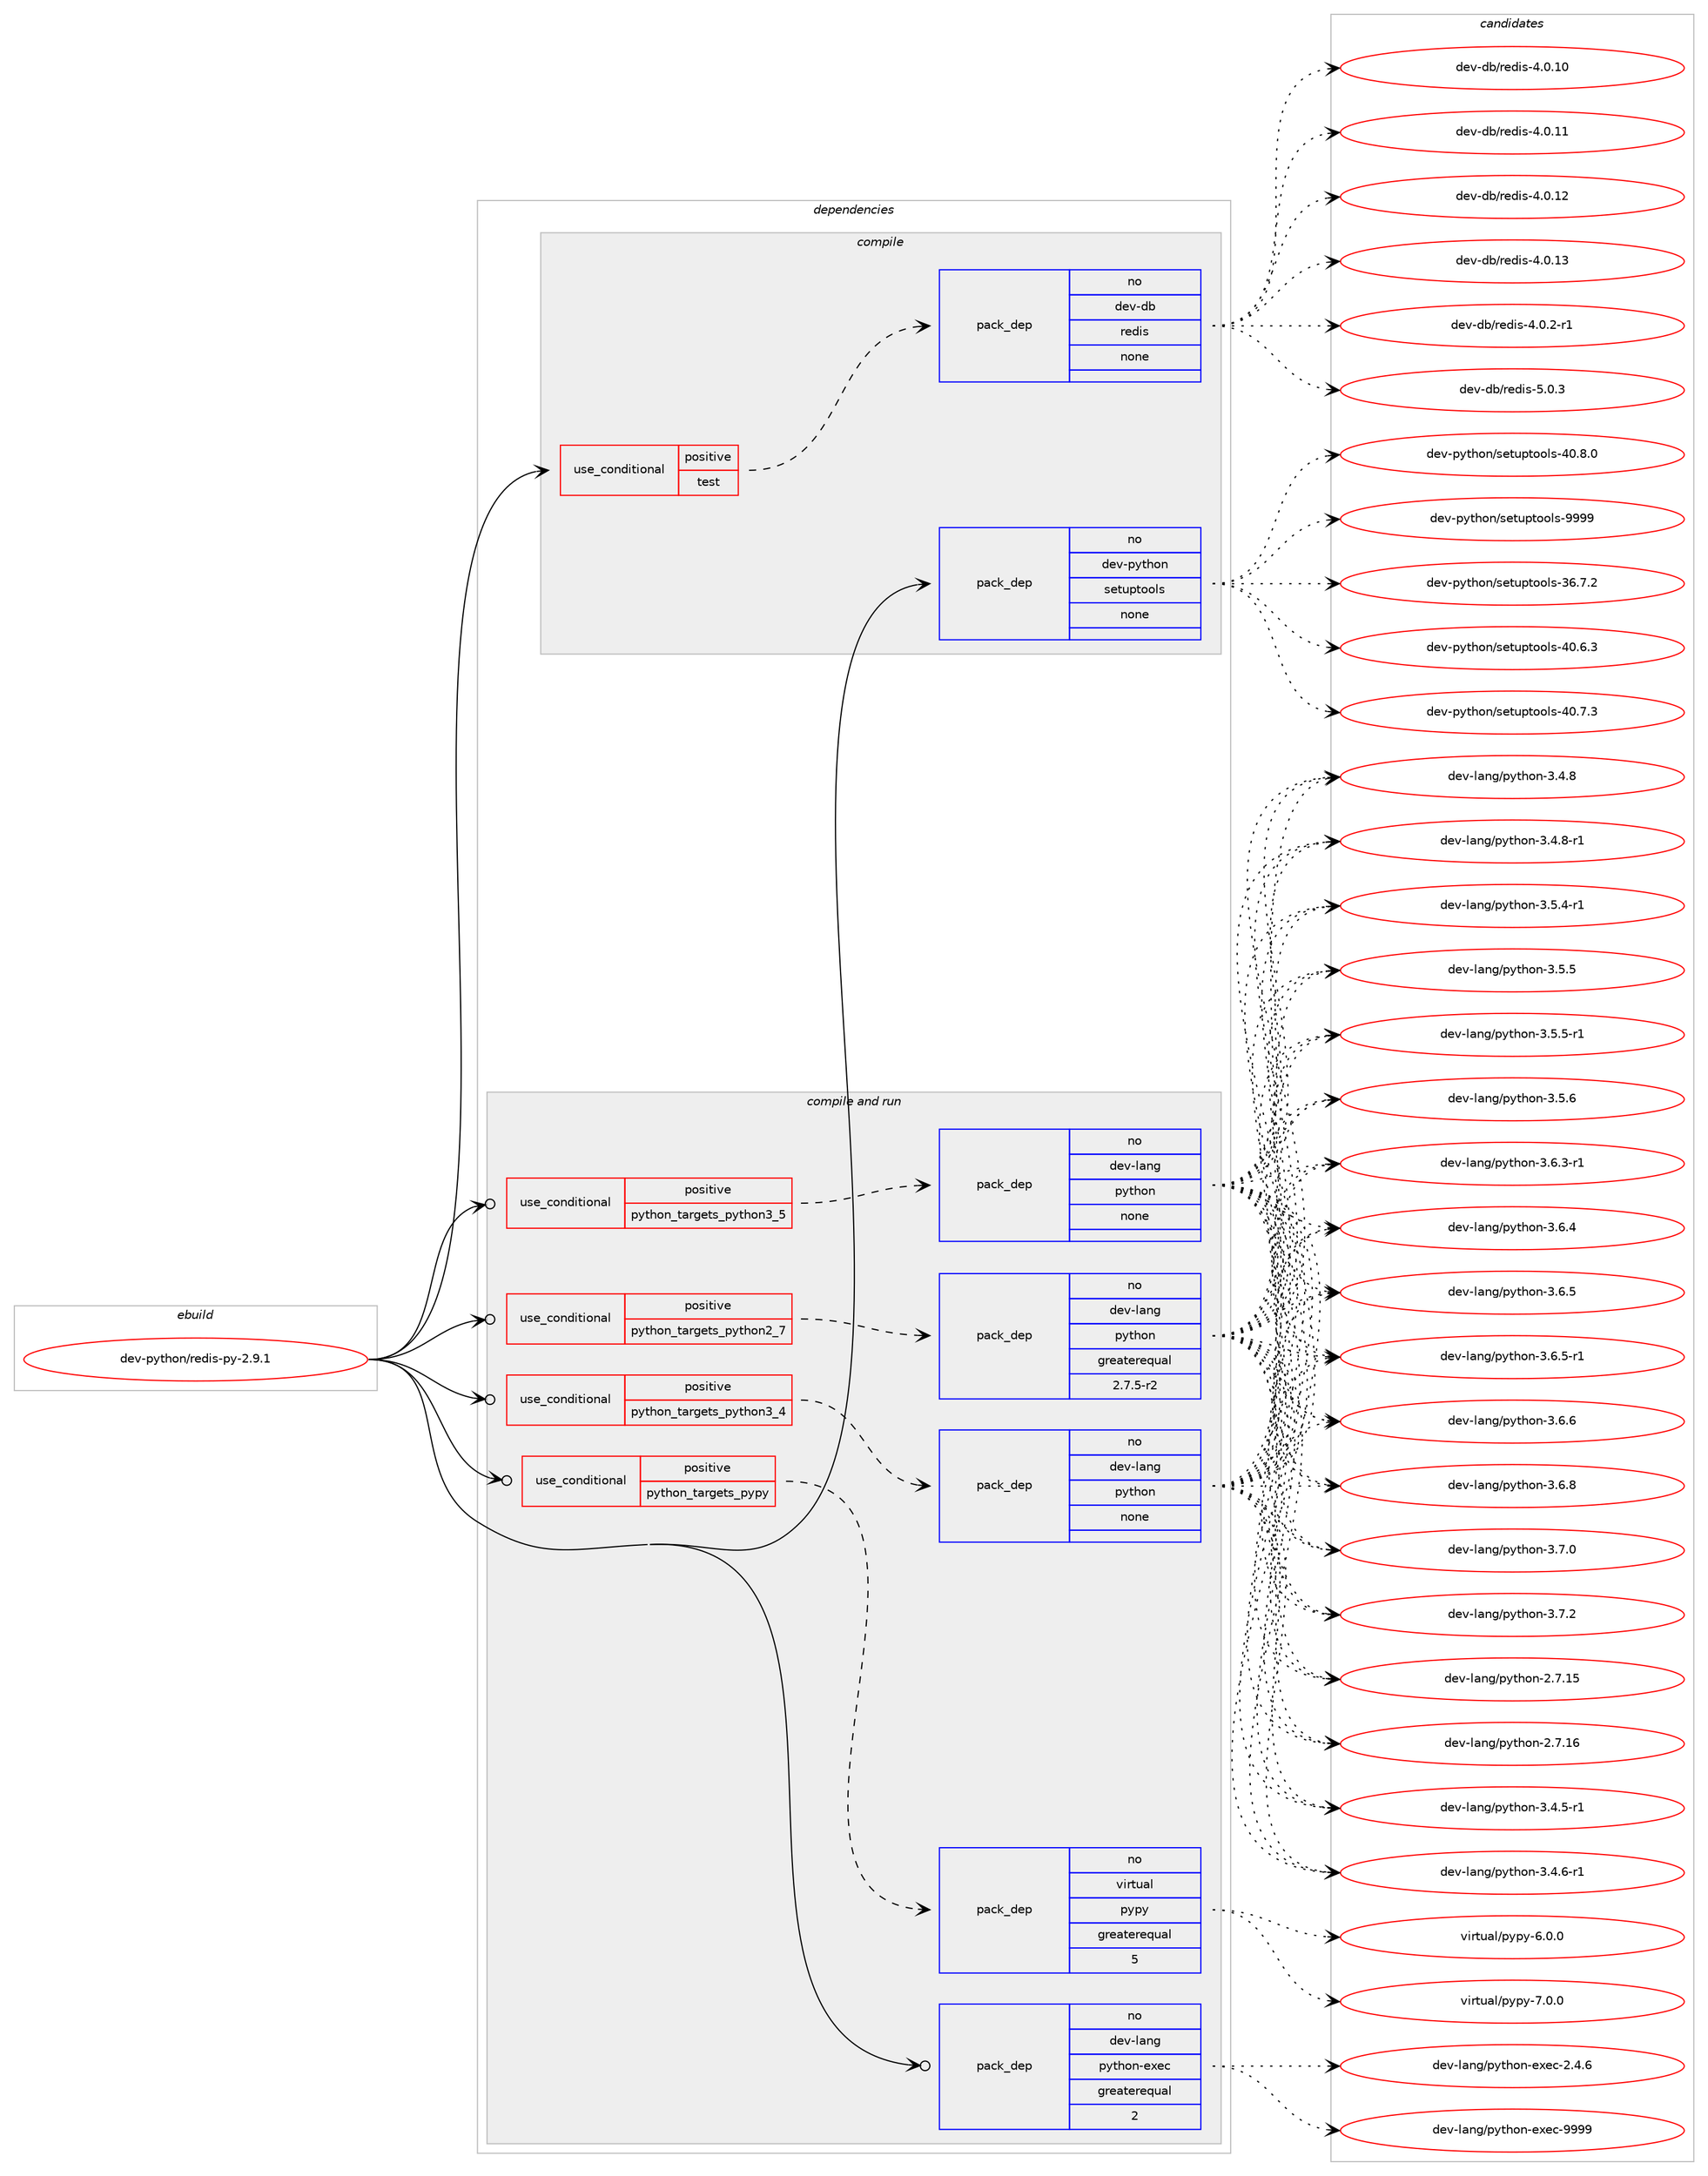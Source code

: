 digraph prolog {

# *************
# Graph options
# *************

newrank=true;
concentrate=true;
compound=true;
graph [rankdir=LR,fontname=Helvetica,fontsize=10,ranksep=1.5];#, ranksep=2.5, nodesep=0.2];
edge  [arrowhead=vee];
node  [fontname=Helvetica,fontsize=10];

# **********
# The ebuild
# **********

subgraph cluster_leftcol {
color=gray;
rank=same;
label=<<i>ebuild</i>>;
id [label="dev-python/redis-py-2.9.1", color=red, width=4, href="../dev-python/redis-py-2.9.1.svg"];
}

# ****************
# The dependencies
# ****************

subgraph cluster_midcol {
color=gray;
label=<<i>dependencies</i>>;
subgraph cluster_compile {
fillcolor="#eeeeee";
style=filled;
label=<<i>compile</i>>;
subgraph cond383651 {
dependency1438536 [label=<<TABLE BORDER="0" CELLBORDER="1" CELLSPACING="0" CELLPADDING="4"><TR><TD ROWSPAN="3" CELLPADDING="10">use_conditional</TD></TR><TR><TD>positive</TD></TR><TR><TD>test</TD></TR></TABLE>>, shape=none, color=red];
subgraph pack1031525 {
dependency1438537 [label=<<TABLE BORDER="0" CELLBORDER="1" CELLSPACING="0" CELLPADDING="4" WIDTH="220"><TR><TD ROWSPAN="6" CELLPADDING="30">pack_dep</TD></TR><TR><TD WIDTH="110">no</TD></TR><TR><TD>dev-db</TD></TR><TR><TD>redis</TD></TR><TR><TD>none</TD></TR><TR><TD></TD></TR></TABLE>>, shape=none, color=blue];
}
dependency1438536:e -> dependency1438537:w [weight=20,style="dashed",arrowhead="vee"];
}
id:e -> dependency1438536:w [weight=20,style="solid",arrowhead="vee"];
subgraph pack1031526 {
dependency1438538 [label=<<TABLE BORDER="0" CELLBORDER="1" CELLSPACING="0" CELLPADDING="4" WIDTH="220"><TR><TD ROWSPAN="6" CELLPADDING="30">pack_dep</TD></TR><TR><TD WIDTH="110">no</TD></TR><TR><TD>dev-python</TD></TR><TR><TD>setuptools</TD></TR><TR><TD>none</TD></TR><TR><TD></TD></TR></TABLE>>, shape=none, color=blue];
}
id:e -> dependency1438538:w [weight=20,style="solid",arrowhead="vee"];
}
subgraph cluster_compileandrun {
fillcolor="#eeeeee";
style=filled;
label=<<i>compile and run</i>>;
subgraph cond383652 {
dependency1438539 [label=<<TABLE BORDER="0" CELLBORDER="1" CELLSPACING="0" CELLPADDING="4"><TR><TD ROWSPAN="3" CELLPADDING="10">use_conditional</TD></TR><TR><TD>positive</TD></TR><TR><TD>python_targets_pypy</TD></TR></TABLE>>, shape=none, color=red];
subgraph pack1031527 {
dependency1438540 [label=<<TABLE BORDER="0" CELLBORDER="1" CELLSPACING="0" CELLPADDING="4" WIDTH="220"><TR><TD ROWSPAN="6" CELLPADDING="30">pack_dep</TD></TR><TR><TD WIDTH="110">no</TD></TR><TR><TD>virtual</TD></TR><TR><TD>pypy</TD></TR><TR><TD>greaterequal</TD></TR><TR><TD>5</TD></TR></TABLE>>, shape=none, color=blue];
}
dependency1438539:e -> dependency1438540:w [weight=20,style="dashed",arrowhead="vee"];
}
id:e -> dependency1438539:w [weight=20,style="solid",arrowhead="odotvee"];
subgraph cond383653 {
dependency1438541 [label=<<TABLE BORDER="0" CELLBORDER="1" CELLSPACING="0" CELLPADDING="4"><TR><TD ROWSPAN="3" CELLPADDING="10">use_conditional</TD></TR><TR><TD>positive</TD></TR><TR><TD>python_targets_python2_7</TD></TR></TABLE>>, shape=none, color=red];
subgraph pack1031528 {
dependency1438542 [label=<<TABLE BORDER="0" CELLBORDER="1" CELLSPACING="0" CELLPADDING="4" WIDTH="220"><TR><TD ROWSPAN="6" CELLPADDING="30">pack_dep</TD></TR><TR><TD WIDTH="110">no</TD></TR><TR><TD>dev-lang</TD></TR><TR><TD>python</TD></TR><TR><TD>greaterequal</TD></TR><TR><TD>2.7.5-r2</TD></TR></TABLE>>, shape=none, color=blue];
}
dependency1438541:e -> dependency1438542:w [weight=20,style="dashed",arrowhead="vee"];
}
id:e -> dependency1438541:w [weight=20,style="solid",arrowhead="odotvee"];
subgraph cond383654 {
dependency1438543 [label=<<TABLE BORDER="0" CELLBORDER="1" CELLSPACING="0" CELLPADDING="4"><TR><TD ROWSPAN="3" CELLPADDING="10">use_conditional</TD></TR><TR><TD>positive</TD></TR><TR><TD>python_targets_python3_4</TD></TR></TABLE>>, shape=none, color=red];
subgraph pack1031529 {
dependency1438544 [label=<<TABLE BORDER="0" CELLBORDER="1" CELLSPACING="0" CELLPADDING="4" WIDTH="220"><TR><TD ROWSPAN="6" CELLPADDING="30">pack_dep</TD></TR><TR><TD WIDTH="110">no</TD></TR><TR><TD>dev-lang</TD></TR><TR><TD>python</TD></TR><TR><TD>none</TD></TR><TR><TD></TD></TR></TABLE>>, shape=none, color=blue];
}
dependency1438543:e -> dependency1438544:w [weight=20,style="dashed",arrowhead="vee"];
}
id:e -> dependency1438543:w [weight=20,style="solid",arrowhead="odotvee"];
subgraph cond383655 {
dependency1438545 [label=<<TABLE BORDER="0" CELLBORDER="1" CELLSPACING="0" CELLPADDING="4"><TR><TD ROWSPAN="3" CELLPADDING="10">use_conditional</TD></TR><TR><TD>positive</TD></TR><TR><TD>python_targets_python3_5</TD></TR></TABLE>>, shape=none, color=red];
subgraph pack1031530 {
dependency1438546 [label=<<TABLE BORDER="0" CELLBORDER="1" CELLSPACING="0" CELLPADDING="4" WIDTH="220"><TR><TD ROWSPAN="6" CELLPADDING="30">pack_dep</TD></TR><TR><TD WIDTH="110">no</TD></TR><TR><TD>dev-lang</TD></TR><TR><TD>python</TD></TR><TR><TD>none</TD></TR><TR><TD></TD></TR></TABLE>>, shape=none, color=blue];
}
dependency1438545:e -> dependency1438546:w [weight=20,style="dashed",arrowhead="vee"];
}
id:e -> dependency1438545:w [weight=20,style="solid",arrowhead="odotvee"];
subgraph pack1031531 {
dependency1438547 [label=<<TABLE BORDER="0" CELLBORDER="1" CELLSPACING="0" CELLPADDING="4" WIDTH="220"><TR><TD ROWSPAN="6" CELLPADDING="30">pack_dep</TD></TR><TR><TD WIDTH="110">no</TD></TR><TR><TD>dev-lang</TD></TR><TR><TD>python-exec</TD></TR><TR><TD>greaterequal</TD></TR><TR><TD>2</TD></TR></TABLE>>, shape=none, color=blue];
}
id:e -> dependency1438547:w [weight=20,style="solid",arrowhead="odotvee"];
}
subgraph cluster_run {
fillcolor="#eeeeee";
style=filled;
label=<<i>run</i>>;
}
}

# **************
# The candidates
# **************

subgraph cluster_choices {
rank=same;
color=gray;
label=<<i>candidates</i>>;

subgraph choice1031525 {
color=black;
nodesep=1;
choice10010111845100984711410110010511545524648464948 [label="dev-db/redis-4.0.10", color=red, width=4,href="../dev-db/redis-4.0.10.svg"];
choice10010111845100984711410110010511545524648464949 [label="dev-db/redis-4.0.11", color=red, width=4,href="../dev-db/redis-4.0.11.svg"];
choice10010111845100984711410110010511545524648464950 [label="dev-db/redis-4.0.12", color=red, width=4,href="../dev-db/redis-4.0.12.svg"];
choice10010111845100984711410110010511545524648464951 [label="dev-db/redis-4.0.13", color=red, width=4,href="../dev-db/redis-4.0.13.svg"];
choice1001011184510098471141011001051154552464846504511449 [label="dev-db/redis-4.0.2-r1", color=red, width=4,href="../dev-db/redis-4.0.2-r1.svg"];
choice100101118451009847114101100105115455346484651 [label="dev-db/redis-5.0.3", color=red, width=4,href="../dev-db/redis-5.0.3.svg"];
dependency1438537:e -> choice10010111845100984711410110010511545524648464948:w [style=dotted,weight="100"];
dependency1438537:e -> choice10010111845100984711410110010511545524648464949:w [style=dotted,weight="100"];
dependency1438537:e -> choice10010111845100984711410110010511545524648464950:w [style=dotted,weight="100"];
dependency1438537:e -> choice10010111845100984711410110010511545524648464951:w [style=dotted,weight="100"];
dependency1438537:e -> choice1001011184510098471141011001051154552464846504511449:w [style=dotted,weight="100"];
dependency1438537:e -> choice100101118451009847114101100105115455346484651:w [style=dotted,weight="100"];
}
subgraph choice1031526 {
color=black;
nodesep=1;
choice100101118451121211161041111104711510111611711211611111110811545515446554650 [label="dev-python/setuptools-36.7.2", color=red, width=4,href="../dev-python/setuptools-36.7.2.svg"];
choice100101118451121211161041111104711510111611711211611111110811545524846544651 [label="dev-python/setuptools-40.6.3", color=red, width=4,href="../dev-python/setuptools-40.6.3.svg"];
choice100101118451121211161041111104711510111611711211611111110811545524846554651 [label="dev-python/setuptools-40.7.3", color=red, width=4,href="../dev-python/setuptools-40.7.3.svg"];
choice100101118451121211161041111104711510111611711211611111110811545524846564648 [label="dev-python/setuptools-40.8.0", color=red, width=4,href="../dev-python/setuptools-40.8.0.svg"];
choice10010111845112121116104111110471151011161171121161111111081154557575757 [label="dev-python/setuptools-9999", color=red, width=4,href="../dev-python/setuptools-9999.svg"];
dependency1438538:e -> choice100101118451121211161041111104711510111611711211611111110811545515446554650:w [style=dotted,weight="100"];
dependency1438538:e -> choice100101118451121211161041111104711510111611711211611111110811545524846544651:w [style=dotted,weight="100"];
dependency1438538:e -> choice100101118451121211161041111104711510111611711211611111110811545524846554651:w [style=dotted,weight="100"];
dependency1438538:e -> choice100101118451121211161041111104711510111611711211611111110811545524846564648:w [style=dotted,weight="100"];
dependency1438538:e -> choice10010111845112121116104111110471151011161171121161111111081154557575757:w [style=dotted,weight="100"];
}
subgraph choice1031527 {
color=black;
nodesep=1;
choice1181051141161179710847112121112121455446484648 [label="virtual/pypy-6.0.0", color=red, width=4,href="../virtual/pypy-6.0.0.svg"];
choice1181051141161179710847112121112121455546484648 [label="virtual/pypy-7.0.0", color=red, width=4,href="../virtual/pypy-7.0.0.svg"];
dependency1438540:e -> choice1181051141161179710847112121112121455446484648:w [style=dotted,weight="100"];
dependency1438540:e -> choice1181051141161179710847112121112121455546484648:w [style=dotted,weight="100"];
}
subgraph choice1031528 {
color=black;
nodesep=1;
choice10010111845108971101034711212111610411111045504655464953 [label="dev-lang/python-2.7.15", color=red, width=4,href="../dev-lang/python-2.7.15.svg"];
choice10010111845108971101034711212111610411111045504655464954 [label="dev-lang/python-2.7.16", color=red, width=4,href="../dev-lang/python-2.7.16.svg"];
choice1001011184510897110103471121211161041111104551465246534511449 [label="dev-lang/python-3.4.5-r1", color=red, width=4,href="../dev-lang/python-3.4.5-r1.svg"];
choice1001011184510897110103471121211161041111104551465246544511449 [label="dev-lang/python-3.4.6-r1", color=red, width=4,href="../dev-lang/python-3.4.6-r1.svg"];
choice100101118451089711010347112121116104111110455146524656 [label="dev-lang/python-3.4.8", color=red, width=4,href="../dev-lang/python-3.4.8.svg"];
choice1001011184510897110103471121211161041111104551465246564511449 [label="dev-lang/python-3.4.8-r1", color=red, width=4,href="../dev-lang/python-3.4.8-r1.svg"];
choice1001011184510897110103471121211161041111104551465346524511449 [label="dev-lang/python-3.5.4-r1", color=red, width=4,href="../dev-lang/python-3.5.4-r1.svg"];
choice100101118451089711010347112121116104111110455146534653 [label="dev-lang/python-3.5.5", color=red, width=4,href="../dev-lang/python-3.5.5.svg"];
choice1001011184510897110103471121211161041111104551465346534511449 [label="dev-lang/python-3.5.5-r1", color=red, width=4,href="../dev-lang/python-3.5.5-r1.svg"];
choice100101118451089711010347112121116104111110455146534654 [label="dev-lang/python-3.5.6", color=red, width=4,href="../dev-lang/python-3.5.6.svg"];
choice1001011184510897110103471121211161041111104551465446514511449 [label="dev-lang/python-3.6.3-r1", color=red, width=4,href="../dev-lang/python-3.6.3-r1.svg"];
choice100101118451089711010347112121116104111110455146544652 [label="dev-lang/python-3.6.4", color=red, width=4,href="../dev-lang/python-3.6.4.svg"];
choice100101118451089711010347112121116104111110455146544653 [label="dev-lang/python-3.6.5", color=red, width=4,href="../dev-lang/python-3.6.5.svg"];
choice1001011184510897110103471121211161041111104551465446534511449 [label="dev-lang/python-3.6.5-r1", color=red, width=4,href="../dev-lang/python-3.6.5-r1.svg"];
choice100101118451089711010347112121116104111110455146544654 [label="dev-lang/python-3.6.6", color=red, width=4,href="../dev-lang/python-3.6.6.svg"];
choice100101118451089711010347112121116104111110455146544656 [label="dev-lang/python-3.6.8", color=red, width=4,href="../dev-lang/python-3.6.8.svg"];
choice100101118451089711010347112121116104111110455146554648 [label="dev-lang/python-3.7.0", color=red, width=4,href="../dev-lang/python-3.7.0.svg"];
choice100101118451089711010347112121116104111110455146554650 [label="dev-lang/python-3.7.2", color=red, width=4,href="../dev-lang/python-3.7.2.svg"];
dependency1438542:e -> choice10010111845108971101034711212111610411111045504655464953:w [style=dotted,weight="100"];
dependency1438542:e -> choice10010111845108971101034711212111610411111045504655464954:w [style=dotted,weight="100"];
dependency1438542:e -> choice1001011184510897110103471121211161041111104551465246534511449:w [style=dotted,weight="100"];
dependency1438542:e -> choice1001011184510897110103471121211161041111104551465246544511449:w [style=dotted,weight="100"];
dependency1438542:e -> choice100101118451089711010347112121116104111110455146524656:w [style=dotted,weight="100"];
dependency1438542:e -> choice1001011184510897110103471121211161041111104551465246564511449:w [style=dotted,weight="100"];
dependency1438542:e -> choice1001011184510897110103471121211161041111104551465346524511449:w [style=dotted,weight="100"];
dependency1438542:e -> choice100101118451089711010347112121116104111110455146534653:w [style=dotted,weight="100"];
dependency1438542:e -> choice1001011184510897110103471121211161041111104551465346534511449:w [style=dotted,weight="100"];
dependency1438542:e -> choice100101118451089711010347112121116104111110455146534654:w [style=dotted,weight="100"];
dependency1438542:e -> choice1001011184510897110103471121211161041111104551465446514511449:w [style=dotted,weight="100"];
dependency1438542:e -> choice100101118451089711010347112121116104111110455146544652:w [style=dotted,weight="100"];
dependency1438542:e -> choice100101118451089711010347112121116104111110455146544653:w [style=dotted,weight="100"];
dependency1438542:e -> choice1001011184510897110103471121211161041111104551465446534511449:w [style=dotted,weight="100"];
dependency1438542:e -> choice100101118451089711010347112121116104111110455146544654:w [style=dotted,weight="100"];
dependency1438542:e -> choice100101118451089711010347112121116104111110455146544656:w [style=dotted,weight="100"];
dependency1438542:e -> choice100101118451089711010347112121116104111110455146554648:w [style=dotted,weight="100"];
dependency1438542:e -> choice100101118451089711010347112121116104111110455146554650:w [style=dotted,weight="100"];
}
subgraph choice1031529 {
color=black;
nodesep=1;
choice10010111845108971101034711212111610411111045504655464953 [label="dev-lang/python-2.7.15", color=red, width=4,href="../dev-lang/python-2.7.15.svg"];
choice10010111845108971101034711212111610411111045504655464954 [label="dev-lang/python-2.7.16", color=red, width=4,href="../dev-lang/python-2.7.16.svg"];
choice1001011184510897110103471121211161041111104551465246534511449 [label="dev-lang/python-3.4.5-r1", color=red, width=4,href="../dev-lang/python-3.4.5-r1.svg"];
choice1001011184510897110103471121211161041111104551465246544511449 [label="dev-lang/python-3.4.6-r1", color=red, width=4,href="../dev-lang/python-3.4.6-r1.svg"];
choice100101118451089711010347112121116104111110455146524656 [label="dev-lang/python-3.4.8", color=red, width=4,href="../dev-lang/python-3.4.8.svg"];
choice1001011184510897110103471121211161041111104551465246564511449 [label="dev-lang/python-3.4.8-r1", color=red, width=4,href="../dev-lang/python-3.4.8-r1.svg"];
choice1001011184510897110103471121211161041111104551465346524511449 [label="dev-lang/python-3.5.4-r1", color=red, width=4,href="../dev-lang/python-3.5.4-r1.svg"];
choice100101118451089711010347112121116104111110455146534653 [label="dev-lang/python-3.5.5", color=red, width=4,href="../dev-lang/python-3.5.5.svg"];
choice1001011184510897110103471121211161041111104551465346534511449 [label="dev-lang/python-3.5.5-r1", color=red, width=4,href="../dev-lang/python-3.5.5-r1.svg"];
choice100101118451089711010347112121116104111110455146534654 [label="dev-lang/python-3.5.6", color=red, width=4,href="../dev-lang/python-3.5.6.svg"];
choice1001011184510897110103471121211161041111104551465446514511449 [label="dev-lang/python-3.6.3-r1", color=red, width=4,href="../dev-lang/python-3.6.3-r1.svg"];
choice100101118451089711010347112121116104111110455146544652 [label="dev-lang/python-3.6.4", color=red, width=4,href="../dev-lang/python-3.6.4.svg"];
choice100101118451089711010347112121116104111110455146544653 [label="dev-lang/python-3.6.5", color=red, width=4,href="../dev-lang/python-3.6.5.svg"];
choice1001011184510897110103471121211161041111104551465446534511449 [label="dev-lang/python-3.6.5-r1", color=red, width=4,href="../dev-lang/python-3.6.5-r1.svg"];
choice100101118451089711010347112121116104111110455146544654 [label="dev-lang/python-3.6.6", color=red, width=4,href="../dev-lang/python-3.6.6.svg"];
choice100101118451089711010347112121116104111110455146544656 [label="dev-lang/python-3.6.8", color=red, width=4,href="../dev-lang/python-3.6.8.svg"];
choice100101118451089711010347112121116104111110455146554648 [label="dev-lang/python-3.7.0", color=red, width=4,href="../dev-lang/python-3.7.0.svg"];
choice100101118451089711010347112121116104111110455146554650 [label="dev-lang/python-3.7.2", color=red, width=4,href="../dev-lang/python-3.7.2.svg"];
dependency1438544:e -> choice10010111845108971101034711212111610411111045504655464953:w [style=dotted,weight="100"];
dependency1438544:e -> choice10010111845108971101034711212111610411111045504655464954:w [style=dotted,weight="100"];
dependency1438544:e -> choice1001011184510897110103471121211161041111104551465246534511449:w [style=dotted,weight="100"];
dependency1438544:e -> choice1001011184510897110103471121211161041111104551465246544511449:w [style=dotted,weight="100"];
dependency1438544:e -> choice100101118451089711010347112121116104111110455146524656:w [style=dotted,weight="100"];
dependency1438544:e -> choice1001011184510897110103471121211161041111104551465246564511449:w [style=dotted,weight="100"];
dependency1438544:e -> choice1001011184510897110103471121211161041111104551465346524511449:w [style=dotted,weight="100"];
dependency1438544:e -> choice100101118451089711010347112121116104111110455146534653:w [style=dotted,weight="100"];
dependency1438544:e -> choice1001011184510897110103471121211161041111104551465346534511449:w [style=dotted,weight="100"];
dependency1438544:e -> choice100101118451089711010347112121116104111110455146534654:w [style=dotted,weight="100"];
dependency1438544:e -> choice1001011184510897110103471121211161041111104551465446514511449:w [style=dotted,weight="100"];
dependency1438544:e -> choice100101118451089711010347112121116104111110455146544652:w [style=dotted,weight="100"];
dependency1438544:e -> choice100101118451089711010347112121116104111110455146544653:w [style=dotted,weight="100"];
dependency1438544:e -> choice1001011184510897110103471121211161041111104551465446534511449:w [style=dotted,weight="100"];
dependency1438544:e -> choice100101118451089711010347112121116104111110455146544654:w [style=dotted,weight="100"];
dependency1438544:e -> choice100101118451089711010347112121116104111110455146544656:w [style=dotted,weight="100"];
dependency1438544:e -> choice100101118451089711010347112121116104111110455146554648:w [style=dotted,weight="100"];
dependency1438544:e -> choice100101118451089711010347112121116104111110455146554650:w [style=dotted,weight="100"];
}
subgraph choice1031530 {
color=black;
nodesep=1;
choice10010111845108971101034711212111610411111045504655464953 [label="dev-lang/python-2.7.15", color=red, width=4,href="../dev-lang/python-2.7.15.svg"];
choice10010111845108971101034711212111610411111045504655464954 [label="dev-lang/python-2.7.16", color=red, width=4,href="../dev-lang/python-2.7.16.svg"];
choice1001011184510897110103471121211161041111104551465246534511449 [label="dev-lang/python-3.4.5-r1", color=red, width=4,href="../dev-lang/python-3.4.5-r1.svg"];
choice1001011184510897110103471121211161041111104551465246544511449 [label="dev-lang/python-3.4.6-r1", color=red, width=4,href="../dev-lang/python-3.4.6-r1.svg"];
choice100101118451089711010347112121116104111110455146524656 [label="dev-lang/python-3.4.8", color=red, width=4,href="../dev-lang/python-3.4.8.svg"];
choice1001011184510897110103471121211161041111104551465246564511449 [label="dev-lang/python-3.4.8-r1", color=red, width=4,href="../dev-lang/python-3.4.8-r1.svg"];
choice1001011184510897110103471121211161041111104551465346524511449 [label="dev-lang/python-3.5.4-r1", color=red, width=4,href="../dev-lang/python-3.5.4-r1.svg"];
choice100101118451089711010347112121116104111110455146534653 [label="dev-lang/python-3.5.5", color=red, width=4,href="../dev-lang/python-3.5.5.svg"];
choice1001011184510897110103471121211161041111104551465346534511449 [label="dev-lang/python-3.5.5-r1", color=red, width=4,href="../dev-lang/python-3.5.5-r1.svg"];
choice100101118451089711010347112121116104111110455146534654 [label="dev-lang/python-3.5.6", color=red, width=4,href="../dev-lang/python-3.5.6.svg"];
choice1001011184510897110103471121211161041111104551465446514511449 [label="dev-lang/python-3.6.3-r1", color=red, width=4,href="../dev-lang/python-3.6.3-r1.svg"];
choice100101118451089711010347112121116104111110455146544652 [label="dev-lang/python-3.6.4", color=red, width=4,href="../dev-lang/python-3.6.4.svg"];
choice100101118451089711010347112121116104111110455146544653 [label="dev-lang/python-3.6.5", color=red, width=4,href="../dev-lang/python-3.6.5.svg"];
choice1001011184510897110103471121211161041111104551465446534511449 [label="dev-lang/python-3.6.5-r1", color=red, width=4,href="../dev-lang/python-3.6.5-r1.svg"];
choice100101118451089711010347112121116104111110455146544654 [label="dev-lang/python-3.6.6", color=red, width=4,href="../dev-lang/python-3.6.6.svg"];
choice100101118451089711010347112121116104111110455146544656 [label="dev-lang/python-3.6.8", color=red, width=4,href="../dev-lang/python-3.6.8.svg"];
choice100101118451089711010347112121116104111110455146554648 [label="dev-lang/python-3.7.0", color=red, width=4,href="../dev-lang/python-3.7.0.svg"];
choice100101118451089711010347112121116104111110455146554650 [label="dev-lang/python-3.7.2", color=red, width=4,href="../dev-lang/python-3.7.2.svg"];
dependency1438546:e -> choice10010111845108971101034711212111610411111045504655464953:w [style=dotted,weight="100"];
dependency1438546:e -> choice10010111845108971101034711212111610411111045504655464954:w [style=dotted,weight="100"];
dependency1438546:e -> choice1001011184510897110103471121211161041111104551465246534511449:w [style=dotted,weight="100"];
dependency1438546:e -> choice1001011184510897110103471121211161041111104551465246544511449:w [style=dotted,weight="100"];
dependency1438546:e -> choice100101118451089711010347112121116104111110455146524656:w [style=dotted,weight="100"];
dependency1438546:e -> choice1001011184510897110103471121211161041111104551465246564511449:w [style=dotted,weight="100"];
dependency1438546:e -> choice1001011184510897110103471121211161041111104551465346524511449:w [style=dotted,weight="100"];
dependency1438546:e -> choice100101118451089711010347112121116104111110455146534653:w [style=dotted,weight="100"];
dependency1438546:e -> choice1001011184510897110103471121211161041111104551465346534511449:w [style=dotted,weight="100"];
dependency1438546:e -> choice100101118451089711010347112121116104111110455146534654:w [style=dotted,weight="100"];
dependency1438546:e -> choice1001011184510897110103471121211161041111104551465446514511449:w [style=dotted,weight="100"];
dependency1438546:e -> choice100101118451089711010347112121116104111110455146544652:w [style=dotted,weight="100"];
dependency1438546:e -> choice100101118451089711010347112121116104111110455146544653:w [style=dotted,weight="100"];
dependency1438546:e -> choice1001011184510897110103471121211161041111104551465446534511449:w [style=dotted,weight="100"];
dependency1438546:e -> choice100101118451089711010347112121116104111110455146544654:w [style=dotted,weight="100"];
dependency1438546:e -> choice100101118451089711010347112121116104111110455146544656:w [style=dotted,weight="100"];
dependency1438546:e -> choice100101118451089711010347112121116104111110455146554648:w [style=dotted,weight="100"];
dependency1438546:e -> choice100101118451089711010347112121116104111110455146554650:w [style=dotted,weight="100"];
}
subgraph choice1031531 {
color=black;
nodesep=1;
choice1001011184510897110103471121211161041111104510112010199455046524654 [label="dev-lang/python-exec-2.4.6", color=red, width=4,href="../dev-lang/python-exec-2.4.6.svg"];
choice10010111845108971101034711212111610411111045101120101994557575757 [label="dev-lang/python-exec-9999", color=red, width=4,href="../dev-lang/python-exec-9999.svg"];
dependency1438547:e -> choice1001011184510897110103471121211161041111104510112010199455046524654:w [style=dotted,weight="100"];
dependency1438547:e -> choice10010111845108971101034711212111610411111045101120101994557575757:w [style=dotted,weight="100"];
}
}

}
